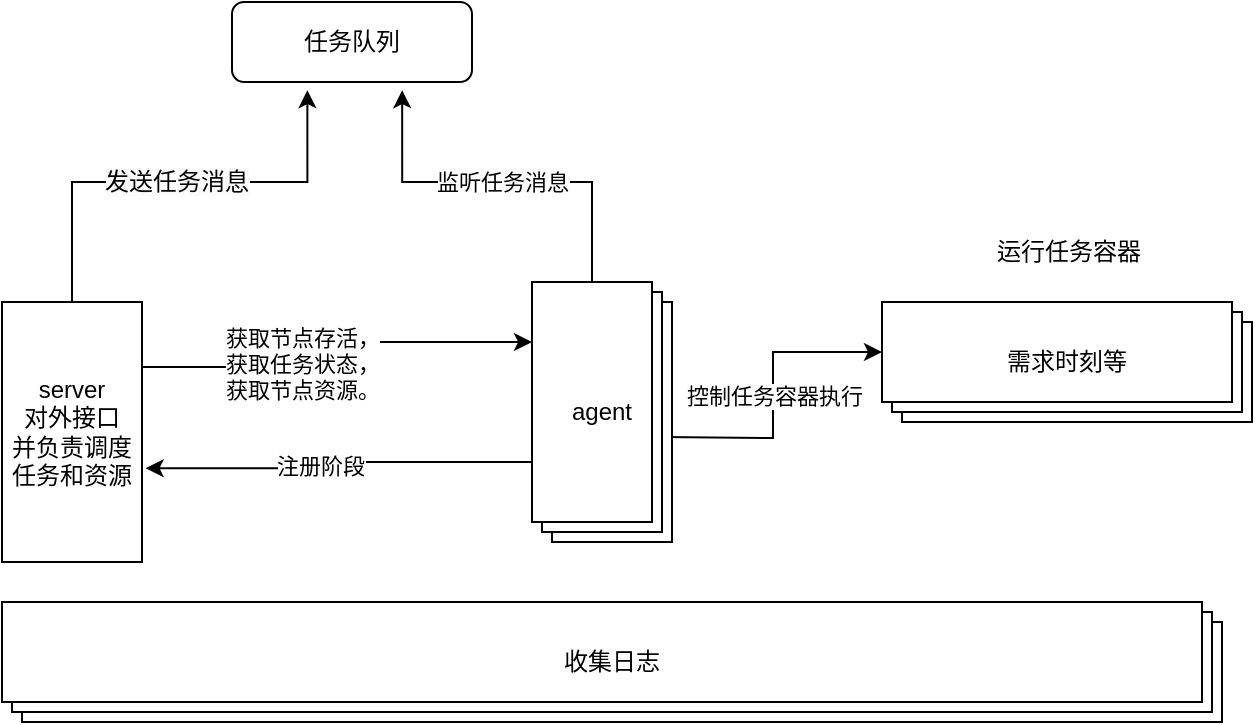 <mxfile version="21.7.1" type="github">
  <diagram id="C5RBs43oDa-KdzZeNtuy" name="Page-1">
    <mxGraphModel dx="983" dy="518" grid="1" gridSize="10" guides="1" tooltips="1" connect="1" arrows="1" fold="1" page="1" pageScale="1" pageWidth="827" pageHeight="1169" math="0" shadow="0">
      <root>
        <mxCell id="WIyWlLk6GJQsqaUBKTNV-0" />
        <mxCell id="WIyWlLk6GJQsqaUBKTNV-1" parent="WIyWlLk6GJQsqaUBKTNV-0" />
        <mxCell id="WIyWlLk6GJQsqaUBKTNV-3" value="任务队列" style="rounded=1;whiteSpace=wrap;html=1;fontSize=12;glass=0;strokeWidth=1;shadow=0;" parent="WIyWlLk6GJQsqaUBKTNV-1" vertex="1">
          <mxGeometry x="205" y="180" width="120" height="40" as="geometry" />
        </mxCell>
        <mxCell id="VpArRqA_v5YkFWolQEFv-3" value="&lt;span style=&quot;color: rgb(0, 0, 0); font-family: Helvetica; font-size: 12px; font-style: normal; font-variant-ligatures: normal; font-variant-caps: normal; font-weight: 400; letter-spacing: normal; orphans: 2; text-align: center; text-indent: 0px; text-transform: none; widows: 2; word-spacing: 0px; -webkit-text-stroke-width: 0px; background-color: rgb(251, 251, 251); text-decoration-thickness: initial; text-decoration-style: initial; text-decoration-color: initial; float: none; display: inline !important;&quot;&gt;发送任务消息&lt;/span&gt;" style="edgeStyle=orthogonalEdgeStyle;rounded=0;orthogonalLoop=1;jettySize=auto;html=1;exitX=0.5;exitY=0;exitDx=0;exitDy=0;entryX=0.314;entryY=1.102;entryDx=0;entryDy=0;entryPerimeter=0;" edge="1" parent="WIyWlLk6GJQsqaUBKTNV-1" source="VpArRqA_v5YkFWolQEFv-0" target="WIyWlLk6GJQsqaUBKTNV-3">
          <mxGeometry relative="1" as="geometry">
            <Array as="points">
              <mxPoint x="125" y="270" />
              <mxPoint x="243" y="270" />
            </Array>
          </mxGeometry>
        </mxCell>
        <mxCell id="VpArRqA_v5YkFWolQEFv-27" style="edgeStyle=orthogonalEdgeStyle;rounded=0;orthogonalLoop=1;jettySize=auto;html=1;exitX=1;exitY=0.25;exitDx=0;exitDy=0;entryX=0;entryY=0;entryDx=0;entryDy=30;entryPerimeter=0;" edge="1" parent="WIyWlLk6GJQsqaUBKTNV-1" source="VpArRqA_v5YkFWolQEFv-0" target="VpArRqA_v5YkFWolQEFv-22">
          <mxGeometry relative="1" as="geometry" />
        </mxCell>
        <mxCell id="VpArRqA_v5YkFWolQEFv-28" value="获取节点存活，&lt;br&gt;获取任务状态，&lt;br&gt;获取节点资源。" style="edgeLabel;html=1;align=center;verticalAlign=middle;resizable=0;points=[];" vertex="1" connectable="0" parent="VpArRqA_v5YkFWolQEFv-27">
          <mxGeometry x="-0.231" y="2" relative="1" as="geometry">
            <mxPoint as="offset" />
          </mxGeometry>
        </mxCell>
        <mxCell id="VpArRqA_v5YkFWolQEFv-0" value="server&lt;br&gt;对外接口&lt;br style=&quot;border-color: var(--border-color);&quot;&gt;&lt;span style=&quot;&quot;&gt;并负责调度任务和资源&lt;/span&gt;" style="rounded=0;whiteSpace=wrap;html=1;" vertex="1" parent="WIyWlLk6GJQsqaUBKTNV-1">
          <mxGeometry x="90" y="330" width="70" height="130" as="geometry" />
        </mxCell>
        <mxCell id="VpArRqA_v5YkFWolQEFv-16" value="控制任务容器执行" style="edgeStyle=orthogonalEdgeStyle;rounded=0;orthogonalLoop=1;jettySize=auto;html=1;entryX=0;entryY=0;entryDx=0;entryDy=25;entryPerimeter=0;" edge="1" parent="WIyWlLk6GJQsqaUBKTNV-1" target="VpArRqA_v5YkFWolQEFv-15">
          <mxGeometry relative="1" as="geometry">
            <mxPoint x="420" y="397.517" as="sourcePoint" />
          </mxGeometry>
        </mxCell>
        <mxCell id="VpArRqA_v5YkFWolQEFv-13" value="运行任务容器" style="text;html=1;align=center;verticalAlign=middle;resizable=0;points=[];autosize=1;strokeColor=none;fillColor=none;" vertex="1" parent="WIyWlLk6GJQsqaUBKTNV-1">
          <mxGeometry x="572.5" y="290" width="100" height="30" as="geometry" />
        </mxCell>
        <mxCell id="VpArRqA_v5YkFWolQEFv-14" value="收集日志" style="verticalLabelPosition=middle;verticalAlign=middle;html=1;shape=mxgraph.basic.layered_rect;dx=10;outlineConnect=0;whiteSpace=wrap;labelPosition=center;align=center;" vertex="1" parent="WIyWlLk6GJQsqaUBKTNV-1">
          <mxGeometry x="90" y="480" width="610" height="60" as="geometry" />
        </mxCell>
        <mxCell id="VpArRqA_v5YkFWolQEFv-15" value="需求时刻等" style="verticalLabelPosition=middle;verticalAlign=middle;html=1;shape=mxgraph.basic.layered_rect;dx=10;outlineConnect=0;whiteSpace=wrap;labelPosition=center;align=center;" vertex="1" parent="WIyWlLk6GJQsqaUBKTNV-1">
          <mxGeometry x="530" y="330" width="185" height="60" as="geometry" />
        </mxCell>
        <mxCell id="VpArRqA_v5YkFWolQEFv-24" value="监听任务消息" style="edgeStyle=orthogonalEdgeStyle;rounded=0;orthogonalLoop=1;jettySize=auto;html=1;exitX=0;exitY=0;exitDx=30;exitDy=0;exitPerimeter=0;entryX=0.709;entryY=1.102;entryDx=0;entryDy=0;entryPerimeter=0;" edge="1" parent="WIyWlLk6GJQsqaUBKTNV-1" source="VpArRqA_v5YkFWolQEFv-22" target="WIyWlLk6GJQsqaUBKTNV-3">
          <mxGeometry relative="1" as="geometry" />
        </mxCell>
        <mxCell id="VpArRqA_v5YkFWolQEFv-31" style="edgeStyle=orthogonalEdgeStyle;rounded=0;orthogonalLoop=1;jettySize=auto;html=1;exitX=0;exitY=0;exitDx=0;exitDy=90;exitPerimeter=0;entryX=1.026;entryY=0.639;entryDx=0;entryDy=0;entryPerimeter=0;" edge="1" parent="WIyWlLk6GJQsqaUBKTNV-1" source="VpArRqA_v5YkFWolQEFv-22" target="VpArRqA_v5YkFWolQEFv-0">
          <mxGeometry relative="1" as="geometry" />
        </mxCell>
        <mxCell id="VpArRqA_v5YkFWolQEFv-32" value="注册阶段" style="edgeLabel;html=1;align=center;verticalAlign=middle;resizable=0;points=[];" vertex="1" connectable="0" parent="VpArRqA_v5YkFWolQEFv-31">
          <mxGeometry x="0.115" y="-1" relative="1" as="geometry">
            <mxPoint as="offset" />
          </mxGeometry>
        </mxCell>
        <mxCell id="VpArRqA_v5YkFWolQEFv-22" value="agent" style="verticalLabelPosition=middle;verticalAlign=middle;html=1;shape=mxgraph.basic.layered_rect;dx=10;outlineConnect=0;whiteSpace=wrap;labelPosition=center;align=center;" vertex="1" parent="WIyWlLk6GJQsqaUBKTNV-1">
          <mxGeometry x="355" y="320" width="70" height="130" as="geometry" />
        </mxCell>
      </root>
    </mxGraphModel>
  </diagram>
</mxfile>
